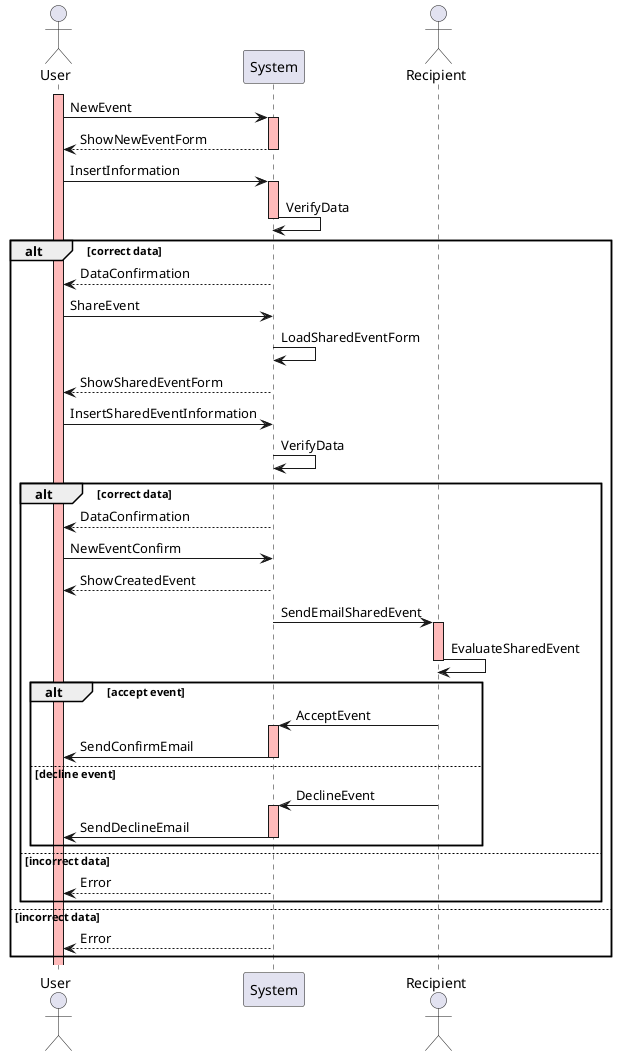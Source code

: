 @startuml

actor User
participant System
actor Recipient

activate User #FFBBBB
User -> System: NewEvent
activate System #FFBBBB
System --> User: ShowNewEventForm
deactivate System
User -> System: InsertInformation
activate System #FFBBBB
System -> System: VerifyData
deactivate System

alt correct data
  System --> User: DataConfirmation
  User -> System: ShareEvent
  System -> System: LoadSharedEventForm
  System --> User: ShowSharedEventForm
  User -> System: InsertSharedEventInformation
  System -> System: VerifyData

  alt correct data
    System --> User: DataConfirmation
    User -> System: NewEventConfirm
    System --> User: ShowCreatedEvent
    System -> Recipient: SendEmailSharedEvent
    activate Recipient #FFBBBB
    Recipient -> Recipient: EvaluateSharedEvent
    deactivate Recipient

    alt accept event
      Recipient -> System: AcceptEvent
      activate System #FFBBBB
      System -> User: SendConfirmEmail
      deactivate System
    else decline event
      Recipient -> System: DeclineEvent
      activate System #FFBBBB
      System -> User: SendDeclineEmail
      deactivate System
    end

  else incorrect data
    System --> User: Error
  end

else incorrect data
  System --> User: Error
end

@enduml
